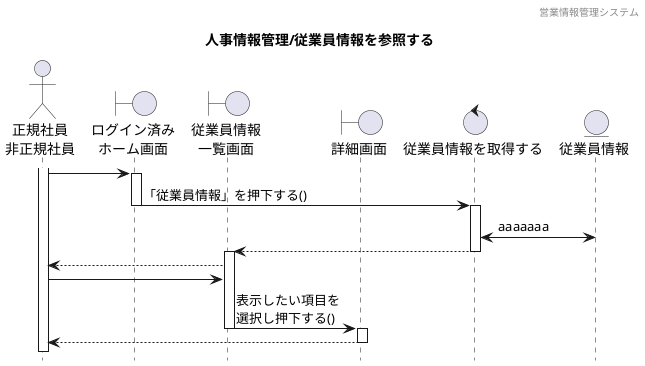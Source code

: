 @startuml シーケンス図

hide footbox
header 営業情報管理システム
title 人事情報管理/従業員情報を参照する



' actor "" as 
actor "正規社員\n非正規社員" as a1

' boundary "" as 
boundary "ログイン済み\nホーム画面" as b1
boundary "従業員情報\n一覧画面" as b2
boundary "詳細画面" as b3

' control "" as 
control "従業員情報を取得する" as c1

' entity "" as
entity "従業員情報" as e1

' 長谷川
activate a1
a1 -> b1
activate b1
b1 -> c1 : 「従業員情報」を押下する()
deactivate
activate c1
c1 <-> e1 : aaaaaaa
b2 <-- c1
deactivate
activate b2
a1 <-- b2
a1 -> b2
b2 -> b3 : 表示したい項目を\n選択し押下する()
deactivate
activate b3
a1 <-- b3
deactivate



@enduml
